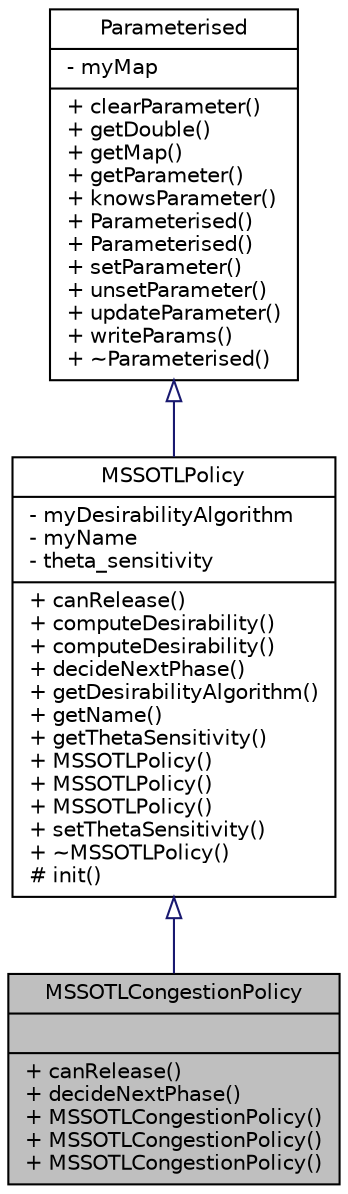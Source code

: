 digraph "MSSOTLCongestionPolicy"
{
  edge [fontname="Helvetica",fontsize="10",labelfontname="Helvetica",labelfontsize="10"];
  node [fontname="Helvetica",fontsize="10",shape=record];
  Node0 [label="{MSSOTLCongestionPolicy\n||+ canRelease()\l+ decideNextPhase()\l+ MSSOTLCongestionPolicy()\l+ MSSOTLCongestionPolicy()\l+ MSSOTLCongestionPolicy()\l}",height=0.2,width=0.4,color="black", fillcolor="grey75", style="filled", fontcolor="black"];
  Node1 -> Node0 [dir="back",color="midnightblue",fontsize="10",style="solid",arrowtail="onormal",fontname="Helvetica"];
  Node1 [label="{MSSOTLPolicy\n|- myDesirabilityAlgorithm\l- myName\l- theta_sensitivity\l|+ canRelease()\l+ computeDesirability()\l+ computeDesirability()\l+ decideNextPhase()\l+ getDesirabilityAlgorithm()\l+ getName()\l+ getThetaSensitivity()\l+ MSSOTLPolicy()\l+ MSSOTLPolicy()\l+ MSSOTLPolicy()\l+ setThetaSensitivity()\l+ ~MSSOTLPolicy()\l# init()\l}",height=0.2,width=0.4,color="black", fillcolor="white", style="filled",URL="$d2/d9d/class_m_s_s_o_t_l_policy.html",tooltip="Class for a low-level policy. "];
  Node2 -> Node1 [dir="back",color="midnightblue",fontsize="10",style="solid",arrowtail="onormal",fontname="Helvetica"];
  Node2 [label="{Parameterised\n|- myMap\l|+ clearParameter()\l+ getDouble()\l+ getMap()\l+ getParameter()\l+ knowsParameter()\l+ Parameterised()\l+ Parameterised()\l+ setParameter()\l+ unsetParameter()\l+ updateParameter()\l+ writeParams()\l+ ~Parameterised()\l}",height=0.2,width=0.4,color="black", fillcolor="white", style="filled",URL="$d7/dc7/class_parameterised.html",tooltip="An upper class for objects with additional parameters. "];
}
